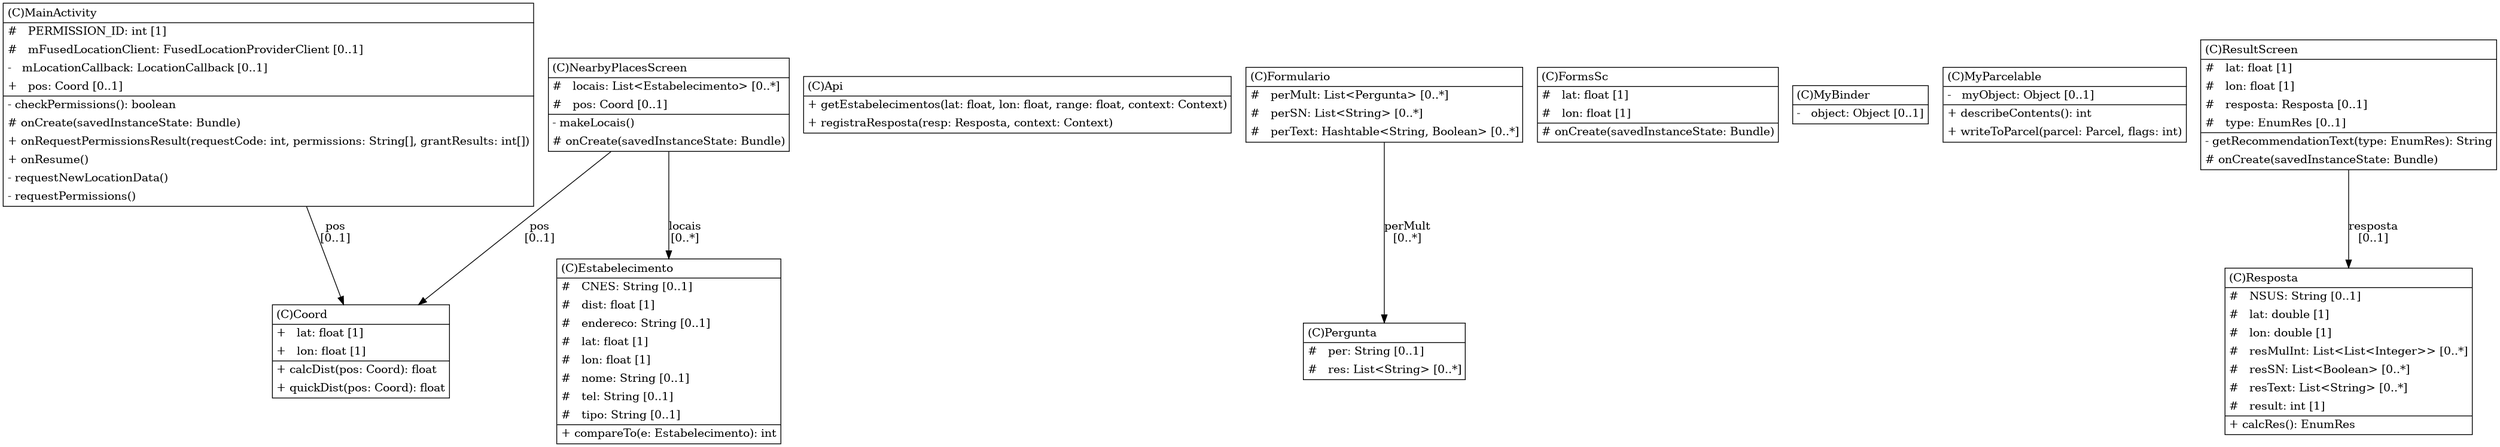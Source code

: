 @startuml


digraph g {
    rankdir="TB"
    splines=polyline


'nodes

   Coord367483698[
	label=<<TABLE BORDER="1" CELLBORDER="0" CELLPADDING="4" CELLSPACING="0">
<TR><TD ALIGN="LEFT" >(C)Coord</TD></TR>
<HR/>
<TR><TD ALIGN="LEFT" >+   lat: float [1]</TD></TR>
<TR><TD ALIGN="LEFT" >+   lon: float [1]</TD></TR>
<HR/>
<TR><TD ALIGN="LEFT" >+ calcDist(pos: Coord): float</TD></TR>
<TR><TD ALIGN="LEFT" >+ quickDist(pos: Coord): float</TD></TR>
</TABLE>>
	style=filled
	margin=0
	shape=plaintext
	fillcolor="#FFFFFF"
];

MainActivity367483698[
	label=<<TABLE BORDER="1" CELLBORDER="0" CELLPADDING="4" CELLSPACING="0">
<TR><TD ALIGN="LEFT" >(C)MainActivity</TD></TR>
<HR/>
<TR><TD ALIGN="LEFT" >#   PERMISSION_ID: int [1]</TD></TR>
<TR><TD ALIGN="LEFT" >#   mFusedLocationClient: FusedLocationProviderClient [0..1]</TD></TR>
<TR><TD ALIGN="LEFT" >-   mLocationCallback: LocationCallback [0..1]</TD></TR>
<TR><TD ALIGN="LEFT" >+   pos: Coord [0..1]</TD></TR>
<HR/>
<TR><TD ALIGN="LEFT" >- checkPermissions(): boolean</TD></TR>
<TR><TD ALIGN="LEFT" ># onCreate(savedInstanceState: Bundle)</TD></TR>
<TR><TD ALIGN="LEFT" >+ onRequestPermissionsResult(requestCode: int, permissions: String[], grantResults: int[])</TD></TR>
<TR><TD ALIGN="LEFT" >+ onResume()</TD></TR>
<TR><TD ALIGN="LEFT" >- requestNewLocationData()</TD></TR>
<TR><TD ALIGN="LEFT" >- requestPermissions()</TD></TR>
</TABLE>>
	style=filled
	margin=0
	shape=plaintext
	fillcolor="#FFFFFF"
];

   Estabelecimento367483698[
	label=<<TABLE BORDER="1" CELLBORDER="0" CELLPADDING="4" CELLSPACING="0">
<TR><TD ALIGN="LEFT" >(C)Estabelecimento</TD></TR>
<HR/>
<TR><TD ALIGN="LEFT" >#   CNES: String [0..1]</TD></TR>
<TR><TD ALIGN="LEFT" >#   dist: float [1]</TD></TR>
<TR><TD ALIGN="LEFT" >#   endereco: String [0..1]</TD></TR>
<TR><TD ALIGN="LEFT" >#   lat: float [1]</TD></TR>
<TR><TD ALIGN="LEFT" >#   lon: float [1]</TD></TR>
<TR><TD ALIGN="LEFT" >#   nome: String [0..1]</TD></TR>
<TR><TD ALIGN="LEFT" >#   tel: String [0..1]</TD></TR>
<TR><TD ALIGN="LEFT" >#   tipo: String [0..1]</TD></TR>
<HR/>
<TR><TD ALIGN="LEFT" >+ compareTo(e: Estabelecimento): int</TD></TR>
</TABLE>>
	style=filled
	margin=0
	shape=plaintext
	fillcolor="#FFFFFF"
];

NearbyPlacesScreen367483698[
	label=<<TABLE BORDER="1" CELLBORDER="0" CELLPADDING="4" CELLSPACING="0">
<TR><TD ALIGN="LEFT" >(C)NearbyPlacesScreen</TD></TR>
<HR/>
<TR><TD ALIGN="LEFT" >#   locais: List&lt;Estabelecimento&gt; [0..*]</TD></TR>
<TR><TD ALIGN="LEFT" >#   pos: Coord [0..1]</TD></TR>
<HR/>
<TR><TD ALIGN="LEFT" >- makeLocais()</TD></TR>
<TR><TD ALIGN="LEFT" ># onCreate(savedInstanceState: Bundle)</TD></TR>
</TABLE>>
	style=filled
	margin=0
	shape=plaintext
	fillcolor="#FFFFFF"
];

Api367483698[
	label=<<TABLE BORDER="1" CELLBORDER="0" CELLPADDING="4" CELLSPACING="0">
<TR><TD ALIGN="LEFT" >(C)Api</TD></TR>
<HR/>
<TR><TD ALIGN="LEFT" >+ getEstabelecimentos(lat: float, lon: float, range: float, context: Context)</TD></TR>
<TR><TD ALIGN="LEFT" >+ registraResposta(resp: Resposta, context: Context)</TD></TR>
</TABLE>>
	style=filled
	margin=0
	shape=plaintext
	fillcolor="#FFFFFF"
];


   Formulario367483698[
	label=<<TABLE BORDER="1" CELLBORDER="0" CELLPADDING="4" CELLSPACING="0">
<TR><TD ALIGN="LEFT" >(C)Formulario</TD></TR>
<HR/>
<TR><TD ALIGN="LEFT" >#   perMult: List&lt;Pergunta&gt; [0..*]</TD></TR>
<TR><TD ALIGN="LEFT" >#   perSN: List&lt;String&gt; [0..*]</TD></TR>
<TR><TD ALIGN="LEFT" >#   perText: Hashtable&lt;String, Boolean&gt; [0..*]</TD></TR>
</TABLE>>
	style=filled
	margin=0
	shape=plaintext
	fillcolor="#FFFFFF"
];

Pergunta367483698[
	label=<<TABLE BORDER="1" CELLBORDER="0" CELLPADDING="4" CELLSPACING="0">
<TR><TD ALIGN="LEFT" >(C)Pergunta</TD></TR>
<HR/>
<TR><TD ALIGN="LEFT" >#   per: String [0..1]</TD></TR>
<TR><TD ALIGN="LEFT" >#   res: List&lt;String&gt; [0..*]</TD></TR>
</TABLE>>
	style=filled
	margin=0
	shape=plaintext
	fillcolor="#FFFFFF"
];

FormsSc367483698[
	label=<<TABLE BORDER="1" CELLBORDER="0" CELLPADDING="4" CELLSPACING="0">
<TR><TD ALIGN="LEFT" >(C)FormsSc</TD></TR>
<HR/>
<TR><TD ALIGN="LEFT" >#   lat: float [1]</TD></TR>
<TR><TD ALIGN="LEFT" >#   lon: float [1]</TD></TR>
<HR/>
<TR><TD ALIGN="LEFT" ># onCreate(savedInstanceState: Bundle)</TD></TR>
</TABLE>>
	style=filled
	margin=0
	shape=plaintext
	fillcolor="#FFFFFF"
];
MyBinder367483698[
	label=<<TABLE BORDER="1" CELLBORDER="0" CELLPADDING="4" CELLSPACING="0">
<TR><TD ALIGN="LEFT" >(C)MyBinder</TD></TR>
<HR/>
<TR><TD ALIGN="LEFT" >-   object: Object [0..1]</TD></TR>
</TABLE>>
	style=filled
	margin=0
	shape=plaintext
	fillcolor="#FFFFFF"
];


   MyParcelable367483698[
	label=<<TABLE BORDER="1" CELLBORDER="0" CELLPADDING="4" CELLSPACING="0">
<TR><TD ALIGN="LEFT" >(C)MyParcelable</TD></TR>
<HR/>
<TR><TD ALIGN="LEFT" >-   myObject: Object [0..1]</TD></TR>
<HR/>
<TR><TD ALIGN="LEFT" >+ describeContents(): int</TD></TR>
<TR><TD ALIGN="LEFT" >+ writeToParcel(parcel: Parcel, flags: int)</TD></TR>
</TABLE>>
	style=filled
	margin=0
	shape=plaintext
	fillcolor="#FFFFFF"
];
 Resposta367483698[
	label=<<TABLE BORDER="1" CELLBORDER="0" CELLPADDING="4" CELLSPACING="0">
<TR><TD ALIGN="LEFT" >(C)Resposta</TD></TR>
<HR/>
<TR><TD ALIGN="LEFT" >#   NSUS: String [0..1]</TD></TR>
<TR><TD ALIGN="LEFT" >#   lat: double [1]</TD></TR>
<TR><TD ALIGN="LEFT" >#   lon: double [1]</TD></TR>
<TR><TD ALIGN="LEFT" >#   resMulInt: List&lt;List&lt;Integer&gt;&gt; [0..*]</TD></TR>
<TR><TD ALIGN="LEFT" >#   resSN: List&lt;Boolean&gt; [0..*]</TD></TR>
<TR><TD ALIGN="LEFT" >#   resText: List&lt;String&gt; [0..*]</TD></TR>
<TR><TD ALIGN="LEFT" >#   result: int [1]</TD></TR>
<HR/>
<TR><TD ALIGN="LEFT" >+ calcRes(): EnumRes</TD></TR>
</TABLE>>
	style=filled
	margin=0
	shape=plaintext
	fillcolor="#FFFFFF"
];

ResultScreen367483698[
	label=<<TABLE BORDER="1" CELLBORDER="0" CELLPADDING="4" CELLSPACING="0">
<TR><TD ALIGN="LEFT" >(C)ResultScreen</TD></TR>
<HR/>
<TR><TD ALIGN="LEFT" >#   lat: float [1]</TD></TR>
<TR><TD ALIGN="LEFT" >#   lon: float [1]</TD></TR>
<TR><TD ALIGN="LEFT" >#   resposta: Resposta [0..1]</TD></TR>
<TR><TD ALIGN="LEFT" >#   type: EnumRes [0..1]</TD></TR>
<HR/>
<TR><TD ALIGN="LEFT" >- getRecommendationText(type: EnumRes): String</TD></TR>
<TR><TD ALIGN="LEFT" ># onCreate(savedInstanceState: Bundle)</TD></TR>
</TABLE>>
	style=filled
	margin=0
	shape=plaintext
	fillcolor="#FFFFFF"
];
'edges
MainActivity367483698 -> Coord367483698[label="pos
[0..1]"];
NearbyPlacesScreen367483698 -> Estabelecimento367483698[label="locais
[0..*]"];
Formulario367483698 -> Pergunta367483698[label="perMult
[0..*]"];
NearbyPlacesScreen367483698 -> Coord367483698[label="pos
[0..1]"];
ResultScreen367483698 -> Resposta367483698[label="resposta
[0..1]"];

}
@enduml